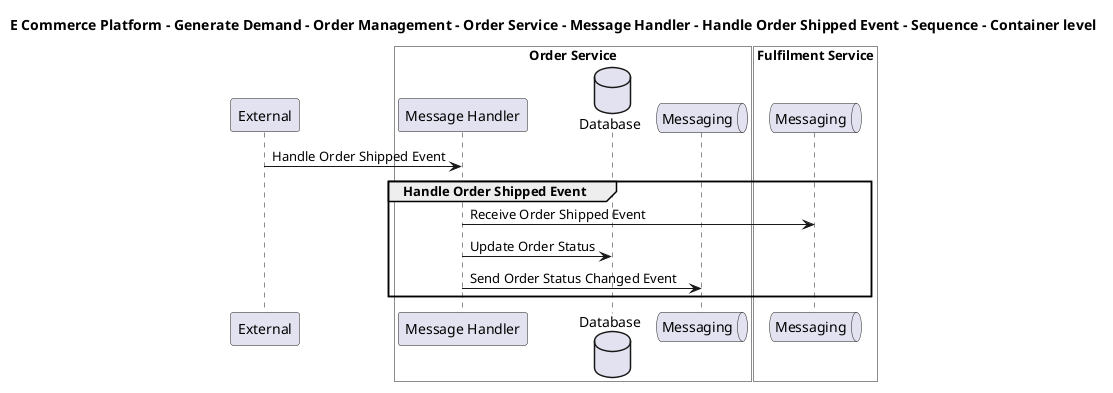 @startuml

title E Commerce Platform - Generate Demand - Order Management - Order Service - Message Handler - Handle Order Shipped Event - Sequence - Container level

participant "External" as C4InterFlow.SoftwareSystems.ExternalSystem

box "Order Service" #White
    participant "Message Handler" as ECommercePlatform.GenerateDemand.OrderManagement.SoftwareSystems.OrderService.Containers.MessageHandler
    database "Database" as ECommercePlatform.GenerateDemand.OrderManagement.SoftwareSystems.OrderService.Containers.Database
    queue "Messaging" as ECommercePlatform.GenerateDemand.OrderManagement.SoftwareSystems.OrderService.Containers.Messaging
end box


box "Fulfilment Service" #White
    queue "Messaging" as ECommercePlatform.Deliver.Fulfilment.SoftwareSystems.FulfilmentService.Containers.Messaging
end box


C4InterFlow.SoftwareSystems.ExternalSystem -> ECommercePlatform.GenerateDemand.OrderManagement.SoftwareSystems.OrderService.Containers.MessageHandler : Handle Order Shipped Event
group Handle Order Shipped Event
ECommercePlatform.GenerateDemand.OrderManagement.SoftwareSystems.OrderService.Containers.MessageHandler -> ECommercePlatform.Deliver.Fulfilment.SoftwareSystems.FulfilmentService.Containers.Messaging : Receive Order Shipped Event
ECommercePlatform.GenerateDemand.OrderManagement.SoftwareSystems.OrderService.Containers.MessageHandler -> ECommercePlatform.GenerateDemand.OrderManagement.SoftwareSystems.OrderService.Containers.Database : Update Order Status
ECommercePlatform.GenerateDemand.OrderManagement.SoftwareSystems.OrderService.Containers.MessageHandler -> ECommercePlatform.GenerateDemand.OrderManagement.SoftwareSystems.OrderService.Containers.Messaging : Send Order Status Changed Event
end


@enduml

